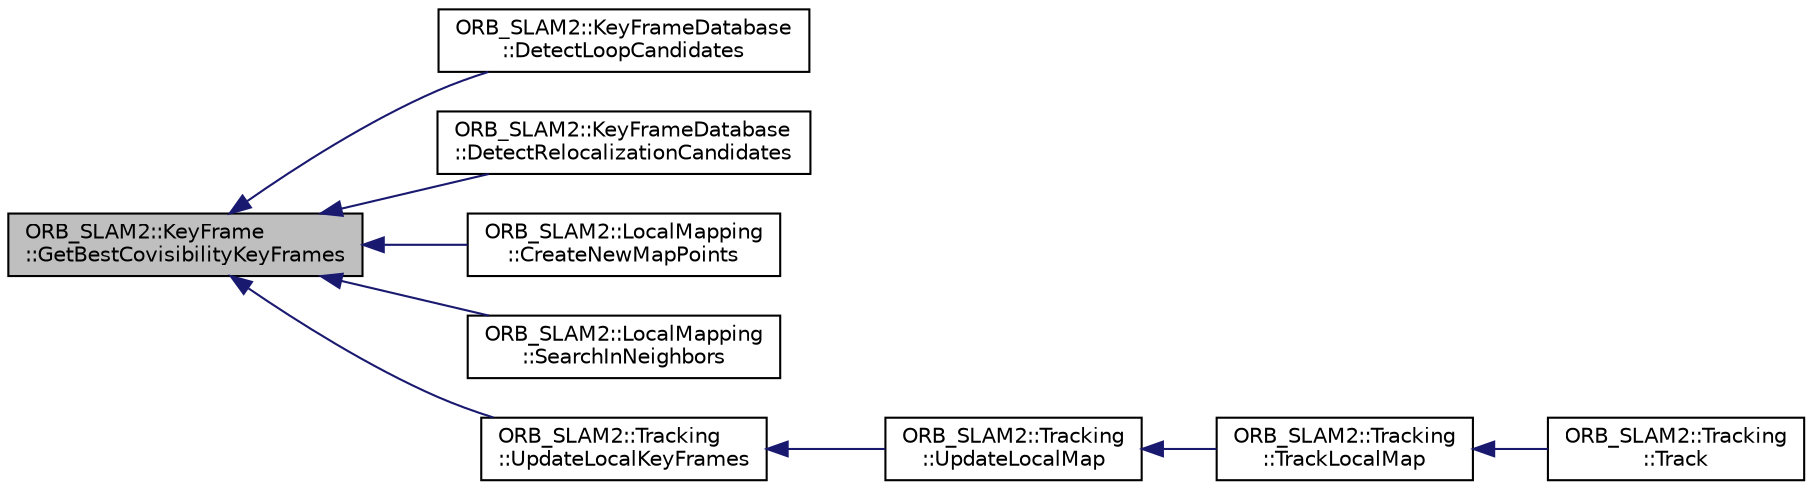 digraph "ORB_SLAM2::KeyFrame::GetBestCovisibilityKeyFrames"
{
  edge [fontname="Helvetica",fontsize="10",labelfontname="Helvetica",labelfontsize="10"];
  node [fontname="Helvetica",fontsize="10",shape=record];
  rankdir="LR";
  Node42 [label="ORB_SLAM2::KeyFrame\l::GetBestCovisibilityKeyFrames",height=0.2,width=0.4,color="black", fillcolor="grey75", style="filled", fontcolor="black"];
  Node42 -> Node43 [dir="back",color="midnightblue",fontsize="10",style="solid"];
  Node43 [label="ORB_SLAM2::KeyFrameDatabase\l::DetectLoopCandidates",height=0.2,width=0.4,color="black", fillcolor="white", style="filled",URL="$class_o_r_b___s_l_a_m2_1_1_key_frame_database.html#a2d396aae02c4318ea8c7e7eff8059c69",tooltip="在闭环检测中找到与该关键帧可能闭环的关键帧 "];
  Node42 -> Node44 [dir="back",color="midnightblue",fontsize="10",style="solid"];
  Node44 [label="ORB_SLAM2::KeyFrameDatabase\l::DetectRelocalizationCandidates",height=0.2,width=0.4,color="black", fillcolor="white", style="filled",URL="$class_o_r_b___s_l_a_m2_1_1_key_frame_database.html#a008586e4d07ece0d948d0f1633447a2b",tooltip="在重定位中找到与该帧相似的关键帧 "];
  Node42 -> Node45 [dir="back",color="midnightblue",fontsize="10",style="solid"];
  Node45 [label="ORB_SLAM2::LocalMapping\l::CreateNewMapPoints",height=0.2,width=0.4,color="black", fillcolor="white", style="filled",URL="$class_o_r_b___s_l_a_m2_1_1_local_mapping.html#ac06b513357429d9eff89e29d2ae58d6c"];
  Node42 -> Node46 [dir="back",color="midnightblue",fontsize="10",style="solid"];
  Node46 [label="ORB_SLAM2::LocalMapping\l::SearchInNeighbors",height=0.2,width=0.4,color="black", fillcolor="white", style="filled",URL="$class_o_r_b___s_l_a_m2_1_1_local_mapping.html#a5d5e0bc6fd15d9a6bf1ca8a258f104f1"];
  Node42 -> Node47 [dir="back",color="midnightblue",fontsize="10",style="solid"];
  Node47 [label="ORB_SLAM2::Tracking\l::UpdateLocalKeyFrames",height=0.2,width=0.4,color="black", fillcolor="white", style="filled",URL="$class_o_r_b___s_l_a_m2_1_1_tracking.html#a42bed56bbbe8282eb77733e7168d8599",tooltip="更新局部关键帧，called by UpdateLocalMap() "];
  Node47 -> Node48 [dir="back",color="midnightblue",fontsize="10",style="solid"];
  Node48 [label="ORB_SLAM2::Tracking\l::UpdateLocalMap",height=0.2,width=0.4,color="black", fillcolor="white", style="filled",URL="$class_o_r_b___s_l_a_m2_1_1_tracking.html#a22723e9972c18a888dd51a82eec27b0a",tooltip="更新LocalMap "];
  Node48 -> Node49 [dir="back",color="midnightblue",fontsize="10",style="solid"];
  Node49 [label="ORB_SLAM2::Tracking\l::TrackLocalMap",height=0.2,width=0.4,color="black", fillcolor="white", style="filled",URL="$class_o_r_b___s_l_a_m2_1_1_tracking.html#af670c614f4e10d58c9f7aad9865b5c08",tooltip="对Local Map的MapPoints进行跟踪 "];
  Node49 -> Node50 [dir="back",color="midnightblue",fontsize="10",style="solid"];
  Node50 [label="ORB_SLAM2::Tracking\l::Track",height=0.2,width=0.4,color="black", fillcolor="white", style="filled",URL="$class_o_r_b___s_l_a_m2_1_1_tracking.html#af1f2c9c533642d8c33854540e90d1918",tooltip="Main tracking function. It is independent of the input sensor. "];
}
